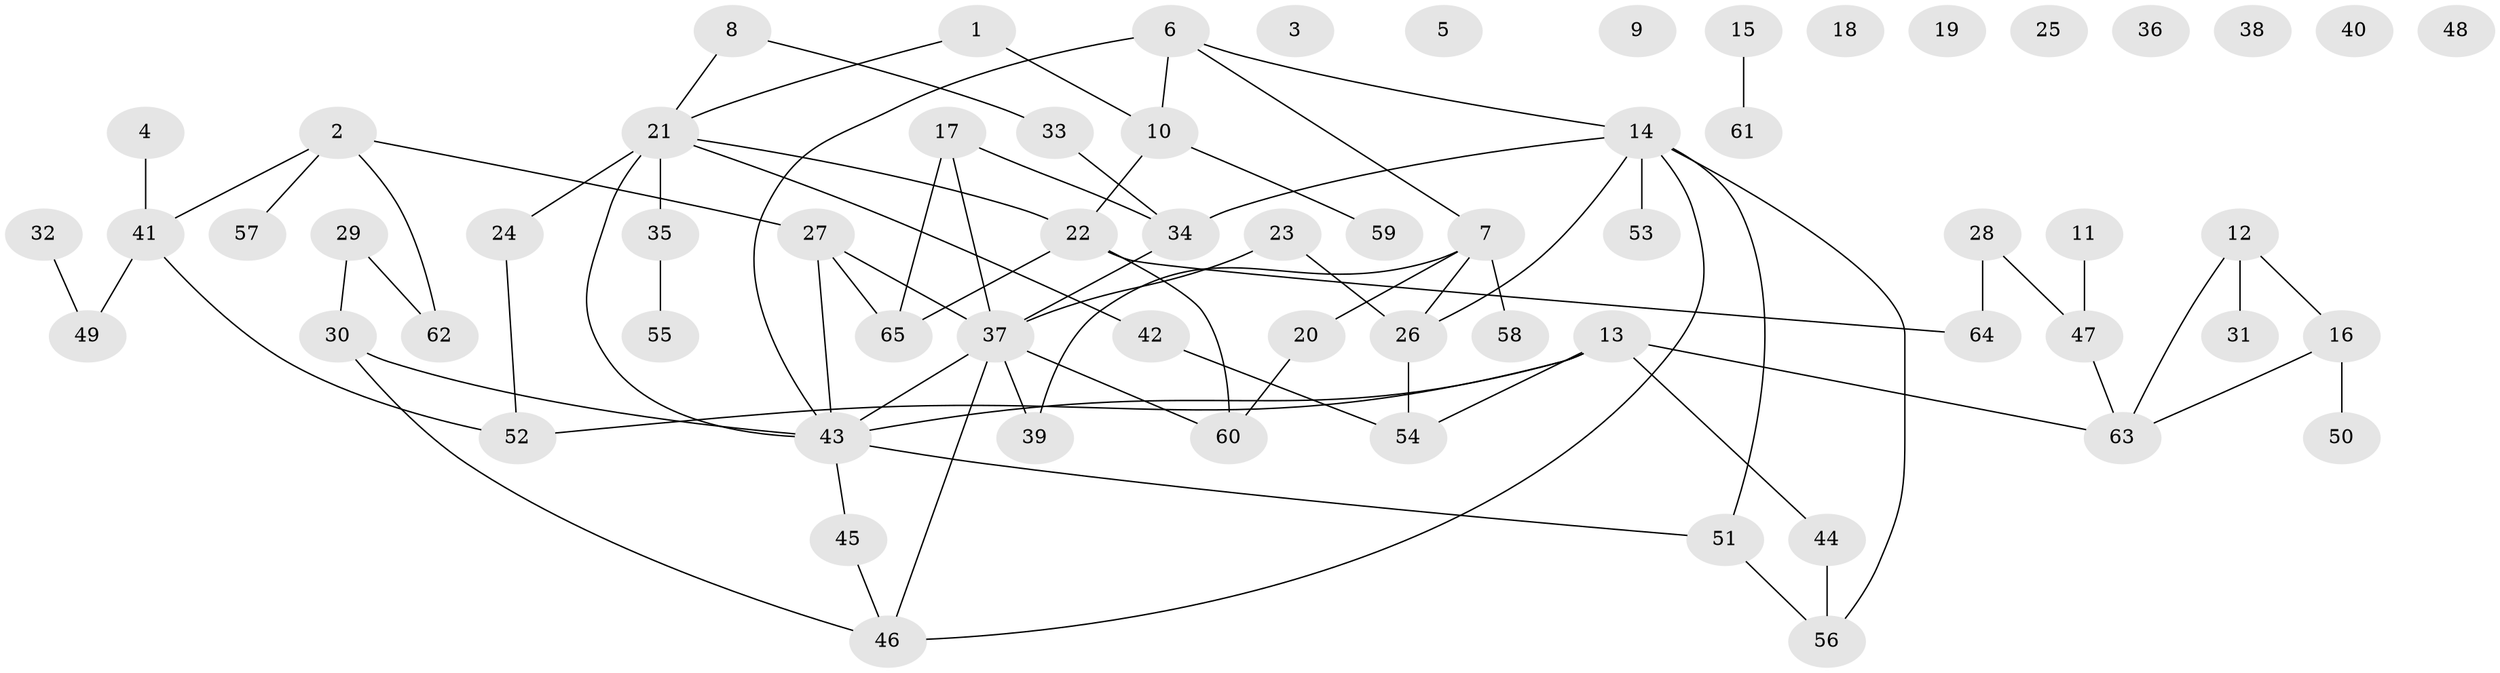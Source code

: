 // Generated by graph-tools (version 1.1) at 2025/25/03/09/25 03:25:16]
// undirected, 65 vertices, 79 edges
graph export_dot {
graph [start="1"]
  node [color=gray90,style=filled];
  1;
  2;
  3;
  4;
  5;
  6;
  7;
  8;
  9;
  10;
  11;
  12;
  13;
  14;
  15;
  16;
  17;
  18;
  19;
  20;
  21;
  22;
  23;
  24;
  25;
  26;
  27;
  28;
  29;
  30;
  31;
  32;
  33;
  34;
  35;
  36;
  37;
  38;
  39;
  40;
  41;
  42;
  43;
  44;
  45;
  46;
  47;
  48;
  49;
  50;
  51;
  52;
  53;
  54;
  55;
  56;
  57;
  58;
  59;
  60;
  61;
  62;
  63;
  64;
  65;
  1 -- 10;
  1 -- 21;
  2 -- 27;
  2 -- 41;
  2 -- 57;
  2 -- 62;
  4 -- 41;
  6 -- 7;
  6 -- 10;
  6 -- 14;
  6 -- 43;
  7 -- 20;
  7 -- 26;
  7 -- 39;
  7 -- 58;
  8 -- 21;
  8 -- 33;
  10 -- 22;
  10 -- 59;
  11 -- 47;
  12 -- 16;
  12 -- 31;
  12 -- 63;
  13 -- 43;
  13 -- 44;
  13 -- 52;
  13 -- 54;
  13 -- 63;
  14 -- 26;
  14 -- 34;
  14 -- 46;
  14 -- 51;
  14 -- 53;
  14 -- 56;
  15 -- 61;
  16 -- 50;
  16 -- 63;
  17 -- 34;
  17 -- 37;
  17 -- 65;
  20 -- 60;
  21 -- 22;
  21 -- 24;
  21 -- 35;
  21 -- 42;
  21 -- 43;
  22 -- 60;
  22 -- 64;
  22 -- 65;
  23 -- 26;
  23 -- 37;
  24 -- 52;
  26 -- 54;
  27 -- 37;
  27 -- 43;
  27 -- 65;
  28 -- 47;
  28 -- 64;
  29 -- 30;
  29 -- 62;
  30 -- 43;
  30 -- 46;
  32 -- 49;
  33 -- 34;
  34 -- 37;
  35 -- 55;
  37 -- 39;
  37 -- 43;
  37 -- 46;
  37 -- 60;
  41 -- 49;
  41 -- 52;
  42 -- 54;
  43 -- 45;
  43 -- 51;
  44 -- 56;
  45 -- 46;
  47 -- 63;
  51 -- 56;
}
